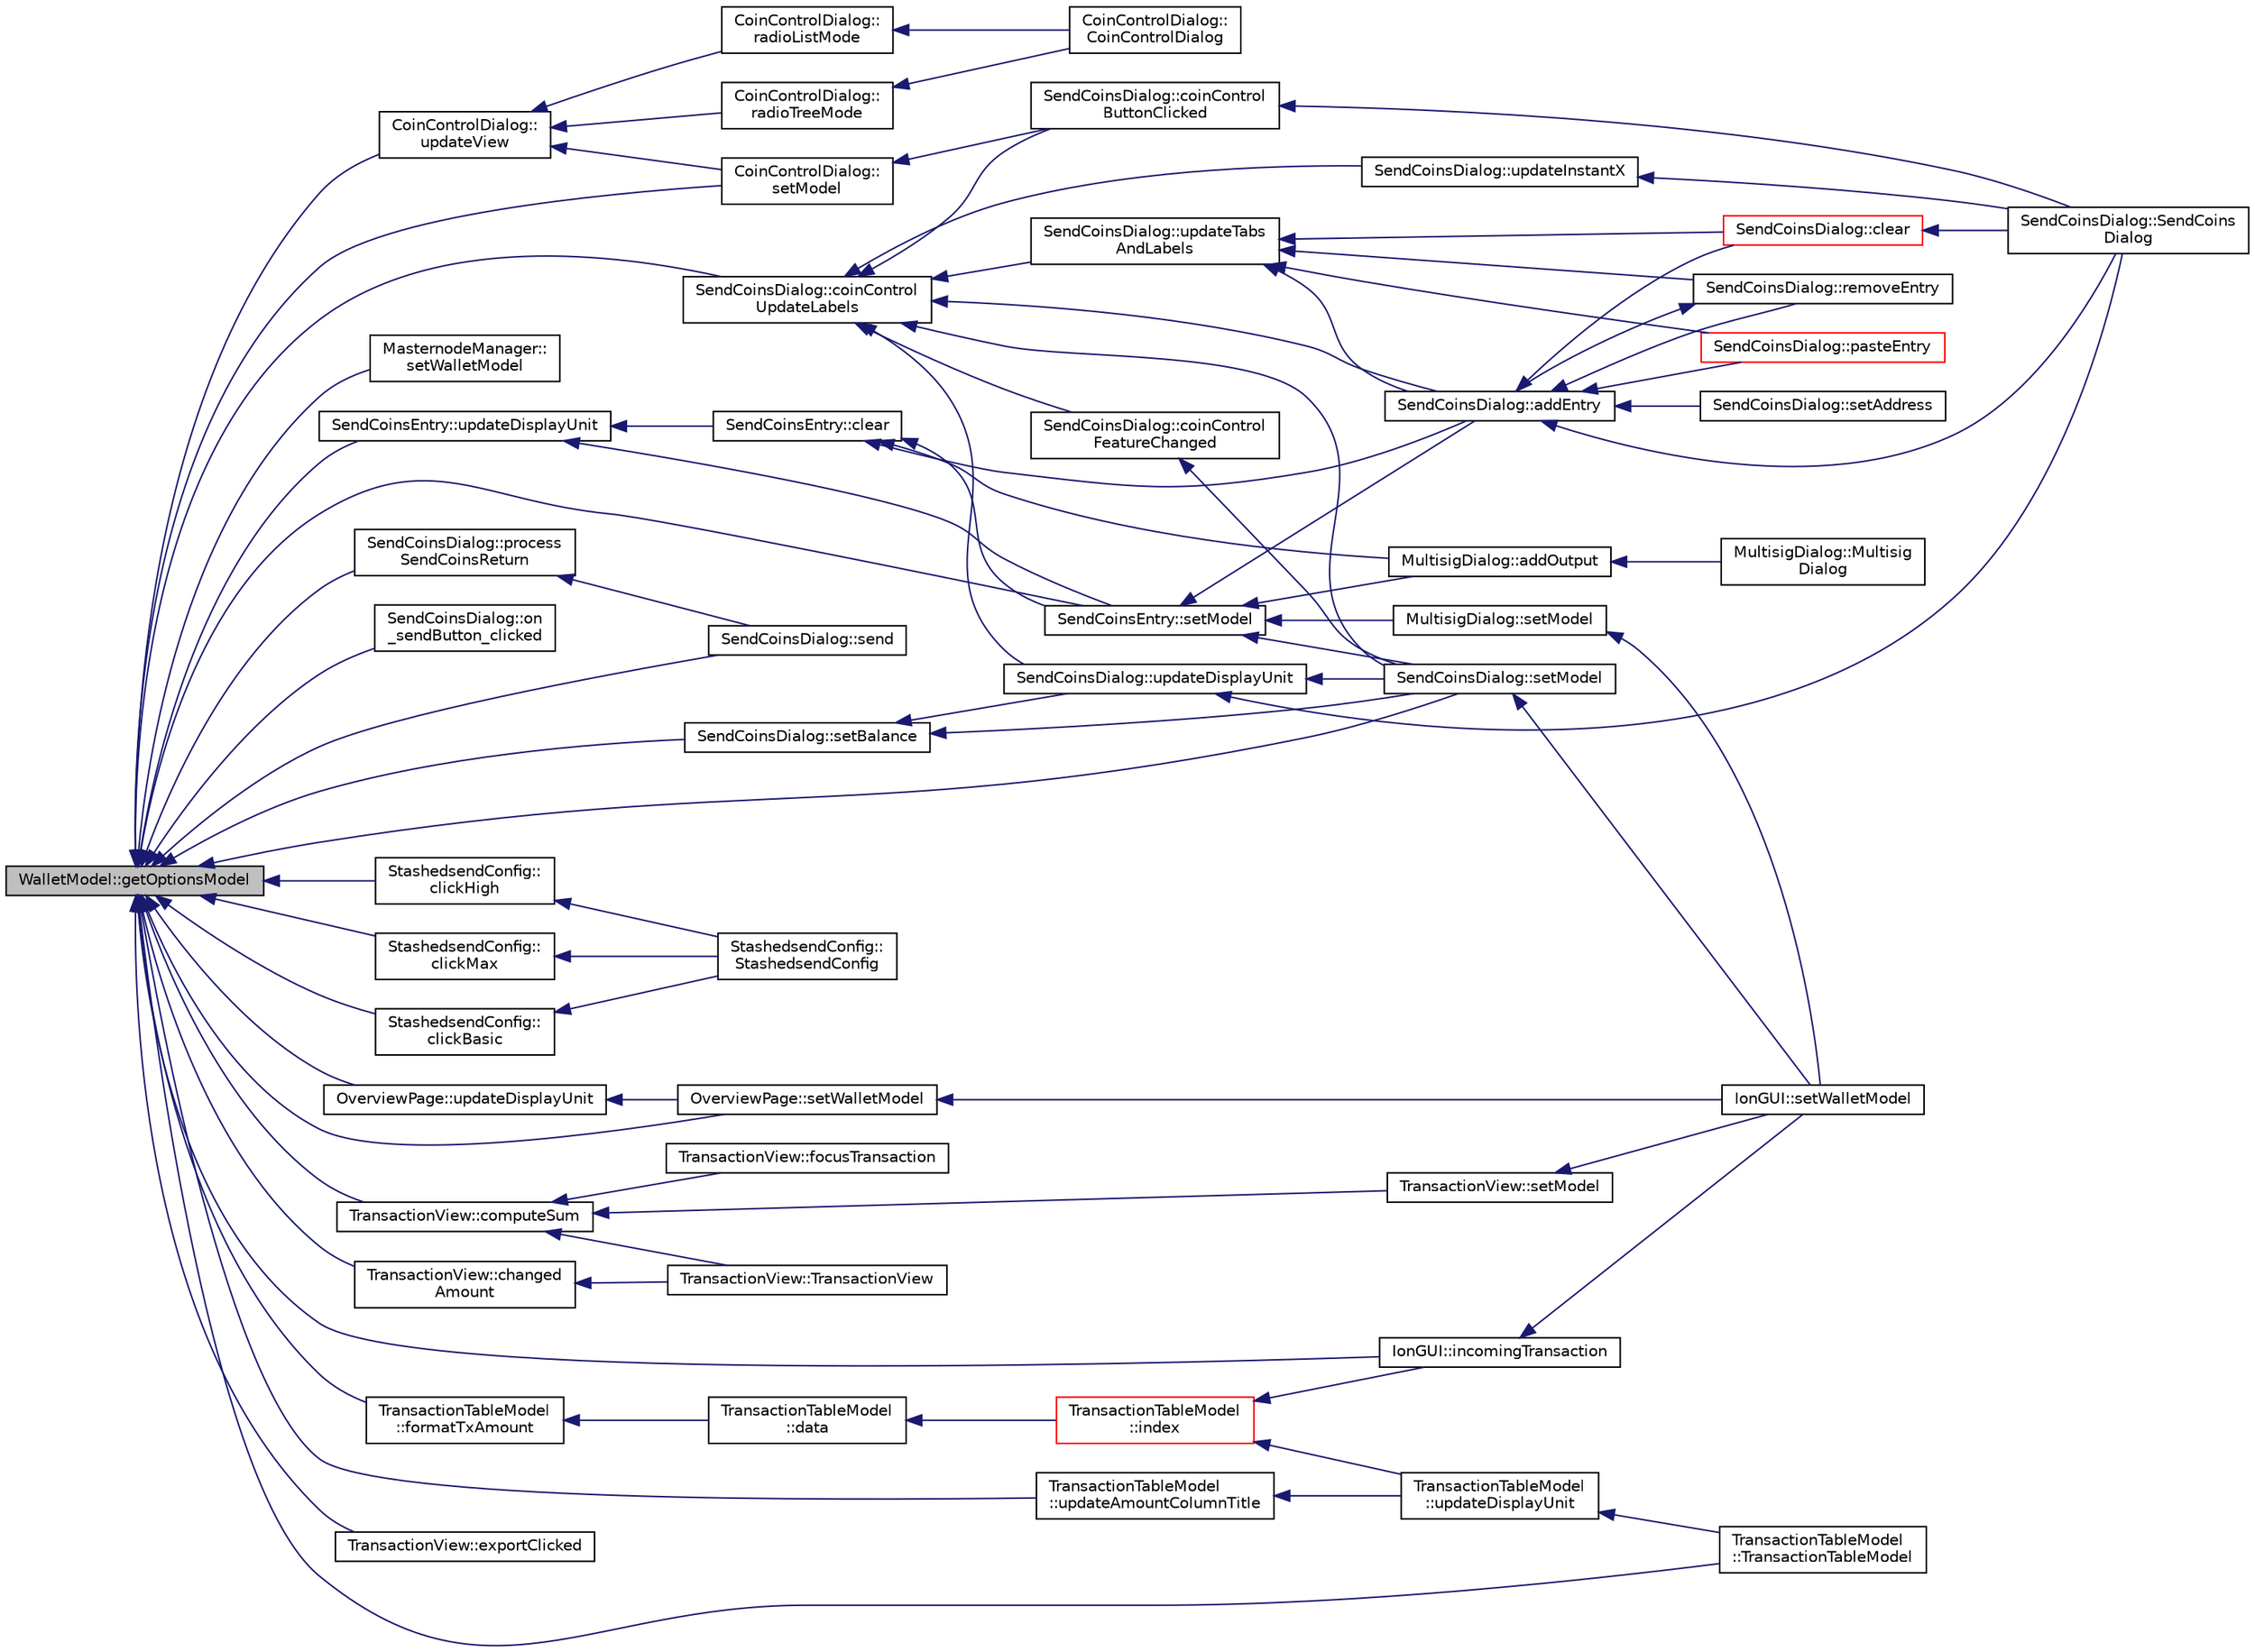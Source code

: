 digraph "WalletModel::getOptionsModel"
{
  edge [fontname="Helvetica",fontsize="10",labelfontname="Helvetica",labelfontsize="10"];
  node [fontname="Helvetica",fontsize="10",shape=record];
  rankdir="LR";
  Node333 [label="WalletModel::getOptionsModel",height=0.2,width=0.4,color="black", fillcolor="grey75", style="filled", fontcolor="black"];
  Node333 -> Node334 [dir="back",color="midnightblue",fontsize="10",style="solid",fontname="Helvetica"];
  Node334 [label="CoinControlDialog::\lsetModel",height=0.2,width=0.4,color="black", fillcolor="white", style="filled",URL="$dd/dfb/class_coin_control_dialog.html#a4c34a48574814089c54f763a22f5317a"];
  Node334 -> Node335 [dir="back",color="midnightblue",fontsize="10",style="solid",fontname="Helvetica"];
  Node335 [label="SendCoinsDialog::coinControl\lButtonClicked",height=0.2,width=0.4,color="black", fillcolor="white", style="filled",URL="$d6/de6/class_send_coins_dialog.html#a59d757d9e4bea5b380eb480fd79cfb49"];
  Node335 -> Node336 [dir="back",color="midnightblue",fontsize="10",style="solid",fontname="Helvetica"];
  Node336 [label="SendCoinsDialog::SendCoins\lDialog",height=0.2,width=0.4,color="black", fillcolor="white", style="filled",URL="$d6/de6/class_send_coins_dialog.html#a0df5bc29d1df68eda44826651afc595f"];
  Node333 -> Node337 [dir="back",color="midnightblue",fontsize="10",style="solid",fontname="Helvetica"];
  Node337 [label="CoinControlDialog::\lupdateView",height=0.2,width=0.4,color="black", fillcolor="white", style="filled",URL="$dd/dfb/class_coin_control_dialog.html#aadea33050e5c1efd5eae8d2fcfa721f9"];
  Node337 -> Node334 [dir="back",color="midnightblue",fontsize="10",style="solid",fontname="Helvetica"];
  Node337 -> Node338 [dir="back",color="midnightblue",fontsize="10",style="solid",fontname="Helvetica"];
  Node338 [label="CoinControlDialog::\lradioTreeMode",height=0.2,width=0.4,color="black", fillcolor="white", style="filled",URL="$dd/dfb/class_coin_control_dialog.html#a1990d478f3ffba666c358a4f1bd395ec"];
  Node338 -> Node339 [dir="back",color="midnightblue",fontsize="10",style="solid",fontname="Helvetica"];
  Node339 [label="CoinControlDialog::\lCoinControlDialog",height=0.2,width=0.4,color="black", fillcolor="white", style="filled",URL="$dd/dfb/class_coin_control_dialog.html#a0945e59c25f956fdab199dbaf252eff5"];
  Node337 -> Node340 [dir="back",color="midnightblue",fontsize="10",style="solid",fontname="Helvetica"];
  Node340 [label="CoinControlDialog::\lradioListMode",height=0.2,width=0.4,color="black", fillcolor="white", style="filled",URL="$dd/dfb/class_coin_control_dialog.html#a775c6d290cb63667a434b09072094533"];
  Node340 -> Node339 [dir="back",color="midnightblue",fontsize="10",style="solid",fontname="Helvetica"];
  Node333 -> Node341 [dir="back",color="midnightblue",fontsize="10",style="solid",fontname="Helvetica"];
  Node341 [label="IonGUI::incomingTransaction",height=0.2,width=0.4,color="black", fillcolor="white", style="filled",URL="$dc/d0b/class_ion_g_u_i.html#acdb78c5d98fb4528bd0e9f5b9c5ad048",tooltip="Show incoming transaction notification for new transactions. "];
  Node341 -> Node342 [dir="back",color="midnightblue",fontsize="10",style="solid",fontname="Helvetica"];
  Node342 [label="IonGUI::setWalletModel",height=0.2,width=0.4,color="black", fillcolor="white", style="filled",URL="$dc/d0b/class_ion_g_u_i.html#a37f87db65498b036d387c705a749c45d",tooltip="Set the wallet model. "];
  Node333 -> Node343 [dir="back",color="midnightblue",fontsize="10",style="solid",fontname="Helvetica"];
  Node343 [label="MasternodeManager::\lsetWalletModel",height=0.2,width=0.4,color="black", fillcolor="white", style="filled",URL="$d9/d70/class_masternode_manager.html#a26bbcaddf44ee53ae146a9e719f73590"];
  Node333 -> Node344 [dir="back",color="midnightblue",fontsize="10",style="solid",fontname="Helvetica"];
  Node344 [label="OverviewPage::setWalletModel",height=0.2,width=0.4,color="black", fillcolor="white", style="filled",URL="$d1/d91/class_overview_page.html#a2ed52a3a87e9c74fee38fa873c9bc71f"];
  Node344 -> Node342 [dir="back",color="midnightblue",fontsize="10",style="solid",fontname="Helvetica"];
  Node333 -> Node345 [dir="back",color="midnightblue",fontsize="10",style="solid",fontname="Helvetica"];
  Node345 [label="OverviewPage::updateDisplayUnit",height=0.2,width=0.4,color="black", fillcolor="white", style="filled",URL="$d1/d91/class_overview_page.html#a03f19b9afd9af4b72d9bba7b0c7cf900"];
  Node345 -> Node344 [dir="back",color="midnightblue",fontsize="10",style="solid",fontname="Helvetica"];
  Node333 -> Node346 [dir="back",color="midnightblue",fontsize="10",style="solid",fontname="Helvetica"];
  Node346 [label="SendCoinsDialog::setModel",height=0.2,width=0.4,color="black", fillcolor="white", style="filled",URL="$d6/de6/class_send_coins_dialog.html#a73a6c1b1850a334ee652ac167713a2aa"];
  Node346 -> Node342 [dir="back",color="midnightblue",fontsize="10",style="solid",fontname="Helvetica"];
  Node333 -> Node347 [dir="back",color="midnightblue",fontsize="10",style="solid",fontname="Helvetica"];
  Node347 [label="SendCoinsDialog::on\l_sendButton_clicked",height=0.2,width=0.4,color="black", fillcolor="white", style="filled",URL="$d6/de6/class_send_coins_dialog.html#a2cab7cf9ea5040b9e2189297f7d3c764"];
  Node333 -> Node348 [dir="back",color="midnightblue",fontsize="10",style="solid",fontname="Helvetica"];
  Node348 [label="SendCoinsDialog::send",height=0.2,width=0.4,color="black", fillcolor="white", style="filled",URL="$d6/de6/class_send_coins_dialog.html#afd8d436a16ea7dba1276e8fdfdc8b2d3"];
  Node333 -> Node349 [dir="back",color="midnightblue",fontsize="10",style="solid",fontname="Helvetica"];
  Node349 [label="SendCoinsDialog::setBalance",height=0.2,width=0.4,color="black", fillcolor="white", style="filled",URL="$d6/de6/class_send_coins_dialog.html#a7f02f2589cb65b508ccb3b02aad06979"];
  Node349 -> Node346 [dir="back",color="midnightblue",fontsize="10",style="solid",fontname="Helvetica"];
  Node349 -> Node350 [dir="back",color="midnightblue",fontsize="10",style="solid",fontname="Helvetica"];
  Node350 [label="SendCoinsDialog::updateDisplayUnit",height=0.2,width=0.4,color="black", fillcolor="white", style="filled",URL="$d6/de6/class_send_coins_dialog.html#a74815ad8502b126200b6fd2e59e9f042"];
  Node350 -> Node336 [dir="back",color="midnightblue",fontsize="10",style="solid",fontname="Helvetica"];
  Node350 -> Node346 [dir="back",color="midnightblue",fontsize="10",style="solid",fontname="Helvetica"];
  Node333 -> Node351 [dir="back",color="midnightblue",fontsize="10",style="solid",fontname="Helvetica"];
  Node351 [label="SendCoinsDialog::process\lSendCoinsReturn",height=0.2,width=0.4,color="black", fillcolor="white", style="filled",URL="$d6/de6/class_send_coins_dialog.html#a349fff162bb43ec63e56e8f7db203a66"];
  Node351 -> Node348 [dir="back",color="midnightblue",fontsize="10",style="solid",fontname="Helvetica"];
  Node333 -> Node352 [dir="back",color="midnightblue",fontsize="10",style="solid",fontname="Helvetica"];
  Node352 [label="SendCoinsDialog::coinControl\lUpdateLabels",height=0.2,width=0.4,color="black", fillcolor="white", style="filled",URL="$d6/de6/class_send_coins_dialog.html#ae4f429aabcaf309aa314b90049be2a74"];
  Node352 -> Node346 [dir="back",color="midnightblue",fontsize="10",style="solid",fontname="Helvetica"];
  Node352 -> Node353 [dir="back",color="midnightblue",fontsize="10",style="solid",fontname="Helvetica"];
  Node353 [label="SendCoinsDialog::addEntry",height=0.2,width=0.4,color="black", fillcolor="white", style="filled",URL="$d6/de6/class_send_coins_dialog.html#a3d680a76b967641115c6ff2fa83fb62a"];
  Node353 -> Node336 [dir="back",color="midnightblue",fontsize="10",style="solid",fontname="Helvetica"];
  Node353 -> Node354 [dir="back",color="midnightblue",fontsize="10",style="solid",fontname="Helvetica"];
  Node354 [label="SendCoinsDialog::clear",height=0.2,width=0.4,color="red", fillcolor="white", style="filled",URL="$d6/de6/class_send_coins_dialog.html#a127bddff45f49ff5e6e263efe218ae26"];
  Node354 -> Node336 [dir="back",color="midnightblue",fontsize="10",style="solid",fontname="Helvetica"];
  Node353 -> Node357 [dir="back",color="midnightblue",fontsize="10",style="solid",fontname="Helvetica"];
  Node357 [label="SendCoinsDialog::removeEntry",height=0.2,width=0.4,color="black", fillcolor="white", style="filled",URL="$d6/de6/class_send_coins_dialog.html#aabd82a79bd2358493f36425f1d62136b"];
  Node357 -> Node353 [dir="back",color="midnightblue",fontsize="10",style="solid",fontname="Helvetica"];
  Node353 -> Node358 [dir="back",color="midnightblue",fontsize="10",style="solid",fontname="Helvetica"];
  Node358 [label="SendCoinsDialog::setAddress",height=0.2,width=0.4,color="black", fillcolor="white", style="filled",URL="$d6/de6/class_send_coins_dialog.html#a920b2dbf121ca3cfac2adc56e96295f8"];
  Node353 -> Node359 [dir="back",color="midnightblue",fontsize="10",style="solid",fontname="Helvetica"];
  Node359 [label="SendCoinsDialog::pasteEntry",height=0.2,width=0.4,color="red", fillcolor="white", style="filled",URL="$d6/de6/class_send_coins_dialog.html#a4440d15ced5d217baaad33a17d56b409"];
  Node352 -> Node363 [dir="back",color="midnightblue",fontsize="10",style="solid",fontname="Helvetica"];
  Node363 [label="SendCoinsDialog::updateTabs\lAndLabels",height=0.2,width=0.4,color="black", fillcolor="white", style="filled",URL="$d6/de6/class_send_coins_dialog.html#a3b834c739f7d02d8086a2bf58525c5f0"];
  Node363 -> Node354 [dir="back",color="midnightblue",fontsize="10",style="solid",fontname="Helvetica"];
  Node363 -> Node353 [dir="back",color="midnightblue",fontsize="10",style="solid",fontname="Helvetica"];
  Node363 -> Node357 [dir="back",color="midnightblue",fontsize="10",style="solid",fontname="Helvetica"];
  Node363 -> Node359 [dir="back",color="midnightblue",fontsize="10",style="solid",fontname="Helvetica"];
  Node352 -> Node350 [dir="back",color="midnightblue",fontsize="10",style="solid",fontname="Helvetica"];
  Node352 -> Node364 [dir="back",color="midnightblue",fontsize="10",style="solid",fontname="Helvetica"];
  Node364 [label="SendCoinsDialog::updateInstantX",height=0.2,width=0.4,color="black", fillcolor="white", style="filled",URL="$d6/de6/class_send_coins_dialog.html#a2ef7a77ae3a6525d062e010dc414b950"];
  Node364 -> Node336 [dir="back",color="midnightblue",fontsize="10",style="solid",fontname="Helvetica"];
  Node352 -> Node365 [dir="back",color="midnightblue",fontsize="10",style="solid",fontname="Helvetica"];
  Node365 [label="SendCoinsDialog::coinControl\lFeatureChanged",height=0.2,width=0.4,color="black", fillcolor="white", style="filled",URL="$d6/de6/class_send_coins_dialog.html#af13ddd00abec4f060632d887b5e838a3"];
  Node365 -> Node346 [dir="back",color="midnightblue",fontsize="10",style="solid",fontname="Helvetica"];
  Node352 -> Node335 [dir="back",color="midnightblue",fontsize="10",style="solid",fontname="Helvetica"];
  Node333 -> Node366 [dir="back",color="midnightblue",fontsize="10",style="solid",fontname="Helvetica"];
  Node366 [label="SendCoinsEntry::setModel",height=0.2,width=0.4,color="black", fillcolor="white", style="filled",URL="$d0/dbc/class_send_coins_entry.html#a831f8f9a63acd77b7d66d5393e12310b"];
  Node366 -> Node367 [dir="back",color="midnightblue",fontsize="10",style="solid",fontname="Helvetica"];
  Node367 [label="MultisigDialog::setModel",height=0.2,width=0.4,color="black", fillcolor="white", style="filled",URL="$d4/df4/class_multisig_dialog.html#ae2709a2ffd629acafa4c90811402c64a"];
  Node367 -> Node342 [dir="back",color="midnightblue",fontsize="10",style="solid",fontname="Helvetica"];
  Node366 -> Node368 [dir="back",color="midnightblue",fontsize="10",style="solid",fontname="Helvetica"];
  Node368 [label="MultisigDialog::addOutput",height=0.2,width=0.4,color="black", fillcolor="white", style="filled",URL="$d4/df4/class_multisig_dialog.html#a2fcffef63f71dc0178f4abdc3de2f850"];
  Node368 -> Node369 [dir="back",color="midnightblue",fontsize="10",style="solid",fontname="Helvetica"];
  Node369 [label="MultisigDialog::Multisig\lDialog",height=0.2,width=0.4,color="black", fillcolor="white", style="filled",URL="$d4/df4/class_multisig_dialog.html#af8ff2a9f6dc05a9468d955cb428c6474"];
  Node366 -> Node346 [dir="back",color="midnightblue",fontsize="10",style="solid",fontname="Helvetica"];
  Node366 -> Node353 [dir="back",color="midnightblue",fontsize="10",style="solid",fontname="Helvetica"];
  Node333 -> Node370 [dir="back",color="midnightblue",fontsize="10",style="solid",fontname="Helvetica"];
  Node370 [label="SendCoinsEntry::updateDisplayUnit",height=0.2,width=0.4,color="black", fillcolor="white", style="filled",URL="$d0/dbc/class_send_coins_entry.html#a6ff4bd5b370545bcfd6214e866ee33f3"];
  Node370 -> Node366 [dir="back",color="midnightblue",fontsize="10",style="solid",fontname="Helvetica"];
  Node370 -> Node371 [dir="back",color="midnightblue",fontsize="10",style="solid",fontname="Helvetica"];
  Node371 [label="SendCoinsEntry::clear",height=0.2,width=0.4,color="black", fillcolor="white", style="filled",URL="$d0/dbc/class_send_coins_entry.html#abff66fcd456c82144e7a2c410f5082ac"];
  Node371 -> Node368 [dir="back",color="midnightblue",fontsize="10",style="solid",fontname="Helvetica"];
  Node371 -> Node353 [dir="back",color="midnightblue",fontsize="10",style="solid",fontname="Helvetica"];
  Node371 -> Node366 [dir="back",color="midnightblue",fontsize="10",style="solid",fontname="Helvetica"];
  Node333 -> Node372 [dir="back",color="midnightblue",fontsize="10",style="solid",fontname="Helvetica"];
  Node372 [label="StashedsendConfig::\lclickBasic",height=0.2,width=0.4,color="black", fillcolor="white", style="filled",URL="$d9/d44/class_stashedsend_config.html#a6b4fbf9645e083addcc01e87fd0299c9"];
  Node372 -> Node373 [dir="back",color="midnightblue",fontsize="10",style="solid",fontname="Helvetica"];
  Node373 [label="StashedsendConfig::\lStashedsendConfig",height=0.2,width=0.4,color="black", fillcolor="white", style="filled",URL="$d9/d44/class_stashedsend_config.html#a9ae47587db2192b45577c89dfa3fdfb8"];
  Node333 -> Node374 [dir="back",color="midnightblue",fontsize="10",style="solid",fontname="Helvetica"];
  Node374 [label="StashedsendConfig::\lclickHigh",height=0.2,width=0.4,color="black", fillcolor="white", style="filled",URL="$d9/d44/class_stashedsend_config.html#a06e5cc8150f163529d46c93085039f03"];
  Node374 -> Node373 [dir="back",color="midnightblue",fontsize="10",style="solid",fontname="Helvetica"];
  Node333 -> Node375 [dir="back",color="midnightblue",fontsize="10",style="solid",fontname="Helvetica"];
  Node375 [label="StashedsendConfig::\lclickMax",height=0.2,width=0.4,color="black", fillcolor="white", style="filled",URL="$d9/d44/class_stashedsend_config.html#a1c0027df4b89dd270fdb5f5a09df4236"];
  Node375 -> Node373 [dir="back",color="midnightblue",fontsize="10",style="solid",fontname="Helvetica"];
  Node333 -> Node376 [dir="back",color="midnightblue",fontsize="10",style="solid",fontname="Helvetica"];
  Node376 [label="TransactionTableModel\l::TransactionTableModel",height=0.2,width=0.4,color="black", fillcolor="white", style="filled",URL="$d7/dfe/class_transaction_table_model.html#a6c10b7cab9804eee6df9e049a978dc62"];
  Node333 -> Node377 [dir="back",color="midnightblue",fontsize="10",style="solid",fontname="Helvetica"];
  Node377 [label="TransactionTableModel\l::updateAmountColumnTitle",height=0.2,width=0.4,color="black", fillcolor="white", style="filled",URL="$d7/dfe/class_transaction_table_model.html#acbb6e7531f507369ad18b656ad7b3f10",tooltip="Updates the column title to \"Amount (DisplayUnit)\" and emits headerDataChanged() signal for table hea..."];
  Node377 -> Node378 [dir="back",color="midnightblue",fontsize="10",style="solid",fontname="Helvetica"];
  Node378 [label="TransactionTableModel\l::updateDisplayUnit",height=0.2,width=0.4,color="black", fillcolor="white", style="filled",URL="$d7/dfe/class_transaction_table_model.html#a8b73ff7d72ec2dd69790bc61bbe8575e"];
  Node378 -> Node376 [dir="back",color="midnightblue",fontsize="10",style="solid",fontname="Helvetica"];
  Node333 -> Node379 [dir="back",color="midnightblue",fontsize="10",style="solid",fontname="Helvetica"];
  Node379 [label="TransactionTableModel\l::formatTxAmount",height=0.2,width=0.4,color="black", fillcolor="white", style="filled",URL="$d7/dfe/class_transaction_table_model.html#a6a3a35bfb8d6ca2a3615bcbc247f0228"];
  Node379 -> Node380 [dir="back",color="midnightblue",fontsize="10",style="solid",fontname="Helvetica"];
  Node380 [label="TransactionTableModel\l::data",height=0.2,width=0.4,color="black", fillcolor="white", style="filled",URL="$d7/dfe/class_transaction_table_model.html#a02173c31b6014bff182e320217e30e10"];
  Node380 -> Node381 [dir="back",color="midnightblue",fontsize="10",style="solid",fontname="Helvetica"];
  Node381 [label="TransactionTableModel\l::index",height=0.2,width=0.4,color="red", fillcolor="white", style="filled",URL="$d7/dfe/class_transaction_table_model.html#af3a9a49314f80268a77a704f7f028905"];
  Node381 -> Node341 [dir="back",color="midnightblue",fontsize="10",style="solid",fontname="Helvetica"];
  Node381 -> Node378 [dir="back",color="midnightblue",fontsize="10",style="solid",fontname="Helvetica"];
  Node333 -> Node385 [dir="back",color="midnightblue",fontsize="10",style="solid",fontname="Helvetica"];
  Node385 [label="TransactionView::changed\lAmount",height=0.2,width=0.4,color="black", fillcolor="white", style="filled",URL="$d2/d2c/class_transaction_view.html#a0075048c06bb54da5c5e5d2691198984"];
  Node385 -> Node386 [dir="back",color="midnightblue",fontsize="10",style="solid",fontname="Helvetica"];
  Node386 [label="TransactionView::TransactionView",height=0.2,width=0.4,color="black", fillcolor="white", style="filled",URL="$d2/d2c/class_transaction_view.html#a0c5e8b90206b4e8b8bf68dd7e319798f"];
  Node333 -> Node387 [dir="back",color="midnightblue",fontsize="10",style="solid",fontname="Helvetica"];
  Node387 [label="TransactionView::exportClicked",height=0.2,width=0.4,color="black", fillcolor="white", style="filled",URL="$d2/d2c/class_transaction_view.html#a5983022ff1e5395f87de3c5728eff8da"];
  Node333 -> Node388 [dir="back",color="midnightblue",fontsize="10",style="solid",fontname="Helvetica"];
  Node388 [label="TransactionView::computeSum",height=0.2,width=0.4,color="black", fillcolor="white", style="filled",URL="$d2/d2c/class_transaction_view.html#abb2ea48a61bb12a0dda9d63952adc50e",tooltip="Compute sum of all selected transactions. "];
  Node388 -> Node386 [dir="back",color="midnightblue",fontsize="10",style="solid",fontname="Helvetica"];
  Node388 -> Node389 [dir="back",color="midnightblue",fontsize="10",style="solid",fontname="Helvetica"];
  Node389 [label="TransactionView::setModel",height=0.2,width=0.4,color="black", fillcolor="white", style="filled",URL="$d2/d2c/class_transaction_view.html#a4920c2cd57d72eb50248948fa160c83c"];
  Node389 -> Node342 [dir="back",color="midnightblue",fontsize="10",style="solid",fontname="Helvetica"];
  Node388 -> Node390 [dir="back",color="midnightblue",fontsize="10",style="solid",fontname="Helvetica"];
  Node390 [label="TransactionView::focusTransaction",height=0.2,width=0.4,color="black", fillcolor="white", style="filled",URL="$d2/d2c/class_transaction_view.html#ab6d126806467ae9dc273cbe19a7477cc"];
}
